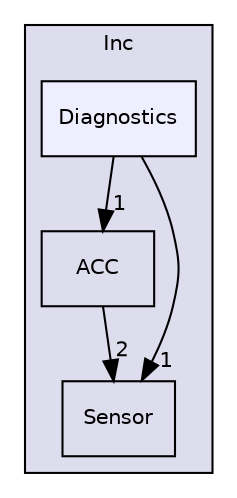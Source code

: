digraph "Inc/Diagnostics" {
  compound=true
  node [ fontsize="10", fontname="Helvetica"];
  edge [ labelfontsize="10", labelfontname="Helvetica"];
  subgraph clusterdir_f93dfce691d792349f1c14ede440e2e6 {
    graph [ bgcolor="#ddddee", pencolor="black", label="Inc" fontname="Helvetica", fontsize="10", URL="dir_f93dfce691d792349f1c14ede440e2e6.html"]
  dir_2aa4f2c238eacc7522d9cb7d44dcc913 [shape=box label="ACC" URL="dir_2aa4f2c238eacc7522d9cb7d44dcc913.html"];
  dir_9b975ef01dedd08ea29512ae5ba77eab [shape=box label="Sensor" URL="dir_9b975ef01dedd08ea29512ae5ba77eab.html"];
  dir_f2de39881012570259fc3e879a5d52f8 [shape=box, label="Diagnostics", style="filled", fillcolor="#eeeeff", pencolor="black", URL="dir_f2de39881012570259fc3e879a5d52f8.html"];
  }
  dir_f2de39881012570259fc3e879a5d52f8->dir_2aa4f2c238eacc7522d9cb7d44dcc913 [headlabel="1", labeldistance=1.5 headhref="dir_000002_000001.html"];
  dir_f2de39881012570259fc3e879a5d52f8->dir_9b975ef01dedd08ea29512ae5ba77eab [headlabel="1", labeldistance=1.5 headhref="dir_000002_000005.html"];
  dir_2aa4f2c238eacc7522d9cb7d44dcc913->dir_9b975ef01dedd08ea29512ae5ba77eab [headlabel="2", labeldistance=1.5 headhref="dir_000001_000005.html"];
}
